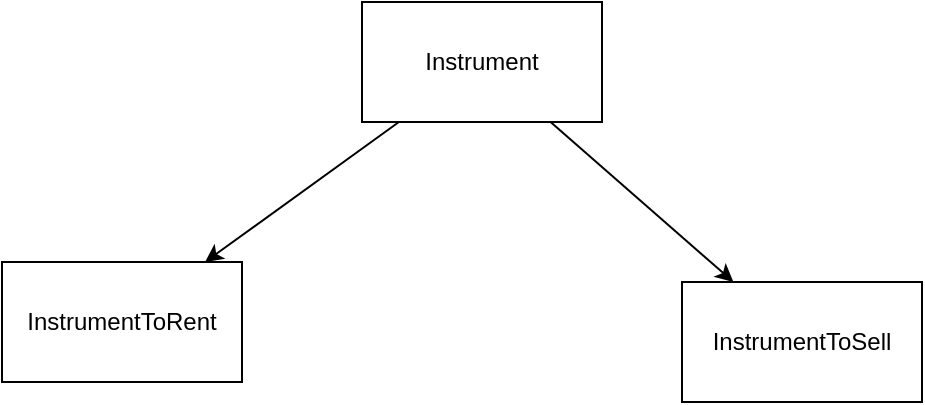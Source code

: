 <mxfile version="16.6.1" type="device"><diagram id="QLowmyM5l-sSxq7vkona" name="Page-1"><mxGraphModel dx="1278" dy="617" grid="1" gridSize="10" guides="1" tooltips="1" connect="1" arrows="1" fold="1" page="1" pageScale="1" pageWidth="850" pageHeight="1100" math="0" shadow="0"><root><mxCell id="0"/><mxCell id="1" parent="0"/><mxCell id="zXFpHJyCj2kj_eaLjxoh-3" value="" style="rounded=0;orthogonalLoop=1;jettySize=auto;html=1;" edge="1" parent="1" source="zXFpHJyCj2kj_eaLjxoh-1" target="zXFpHJyCj2kj_eaLjxoh-2"><mxGeometry relative="1" as="geometry"/></mxCell><mxCell id="zXFpHJyCj2kj_eaLjxoh-5" value="" style="rounded=0;orthogonalLoop=1;jettySize=auto;html=1;" edge="1" parent="1" source="zXFpHJyCj2kj_eaLjxoh-1" target="zXFpHJyCj2kj_eaLjxoh-4"><mxGeometry relative="1" as="geometry"/></mxCell><mxCell id="zXFpHJyCj2kj_eaLjxoh-1" value="Instrument" style="rounded=0;whiteSpace=wrap;html=1;" vertex="1" parent="1"><mxGeometry x="370" y="140" width="120" height="60" as="geometry"/></mxCell><mxCell id="zXFpHJyCj2kj_eaLjxoh-2" value="InstrumentToRent" style="rounded=0;whiteSpace=wrap;html=1;" vertex="1" parent="1"><mxGeometry x="190" y="270" width="120" height="60" as="geometry"/></mxCell><mxCell id="zXFpHJyCj2kj_eaLjxoh-4" value="InstrumentToSell&lt;br&gt;" style="rounded=0;whiteSpace=wrap;html=1;" vertex="1" parent="1"><mxGeometry x="530" y="280" width="120" height="60" as="geometry"/></mxCell></root></mxGraphModel></diagram></mxfile>